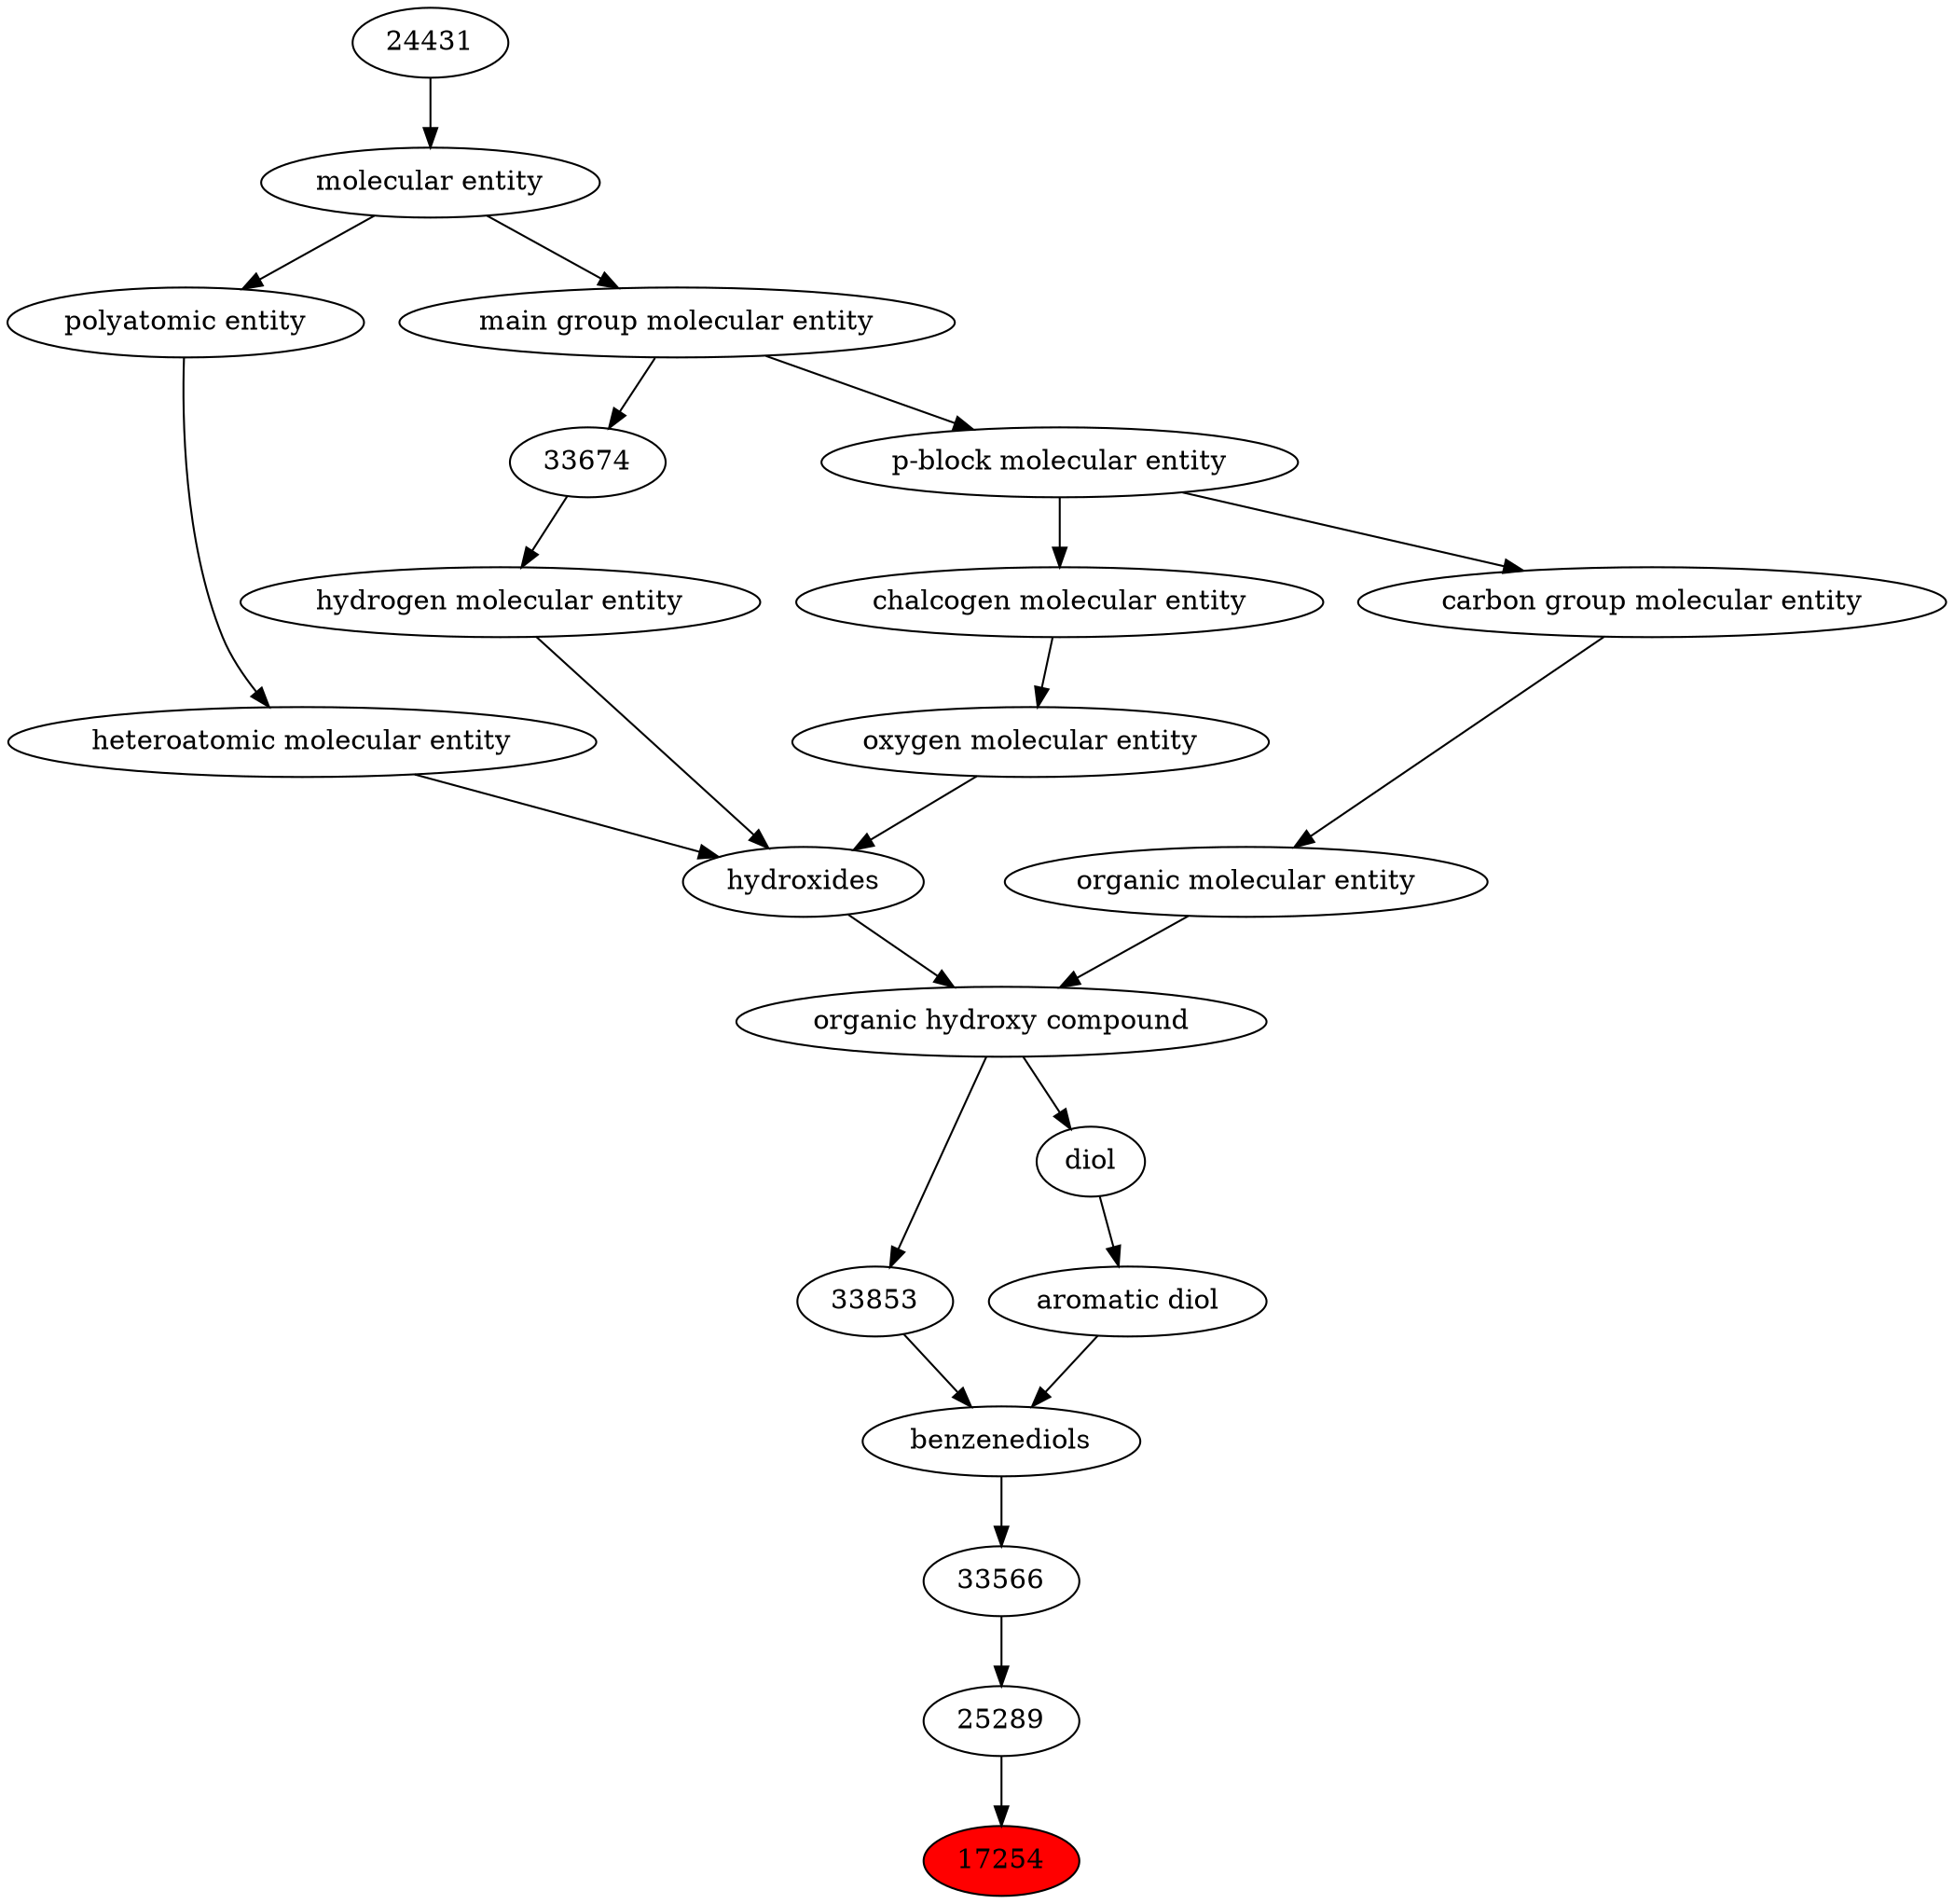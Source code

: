 digraph tree{ 
17254 [label="17254" fillcolor=red style=filled]
25289 -> 17254
25289 [label="25289"]
33566 -> 25289
33566 [label="33566"]
33570 -> 33566
33570 [label="benzenediols"]
33853 -> 33570
22625 -> 33570
33853 [label="33853"]
33822 -> 33853
22625 [label="aromatic diol"]
23824 -> 22625
33822 [label="organic hydroxy compound"]
24651 -> 33822
50860 -> 33822
23824 [label="diol"]
33822 -> 23824
24651 [label="hydroxides"]
25806 -> 24651
33608 -> 24651
37577 -> 24651
50860 [label="organic molecular entity"]
33582 -> 50860
25806 [label="oxygen molecular entity"]
33304 -> 25806
33608 [label="hydrogen molecular entity"]
33674 -> 33608
37577 [label="heteroatomic molecular entity"]
36357 -> 37577
33582 [label="carbon group molecular entity"]
33675 -> 33582
33304 [label="chalcogen molecular entity"]
33675 -> 33304
33674 [label="33674"]
33579 -> 33674
36357 [label="polyatomic entity"]
23367 -> 36357
33675 [label="p-block molecular entity"]
33579 -> 33675
33579 [label="main group molecular entity"]
23367 -> 33579
23367 [label="molecular entity"]
24431 -> 23367
24431 [label="24431"]
}